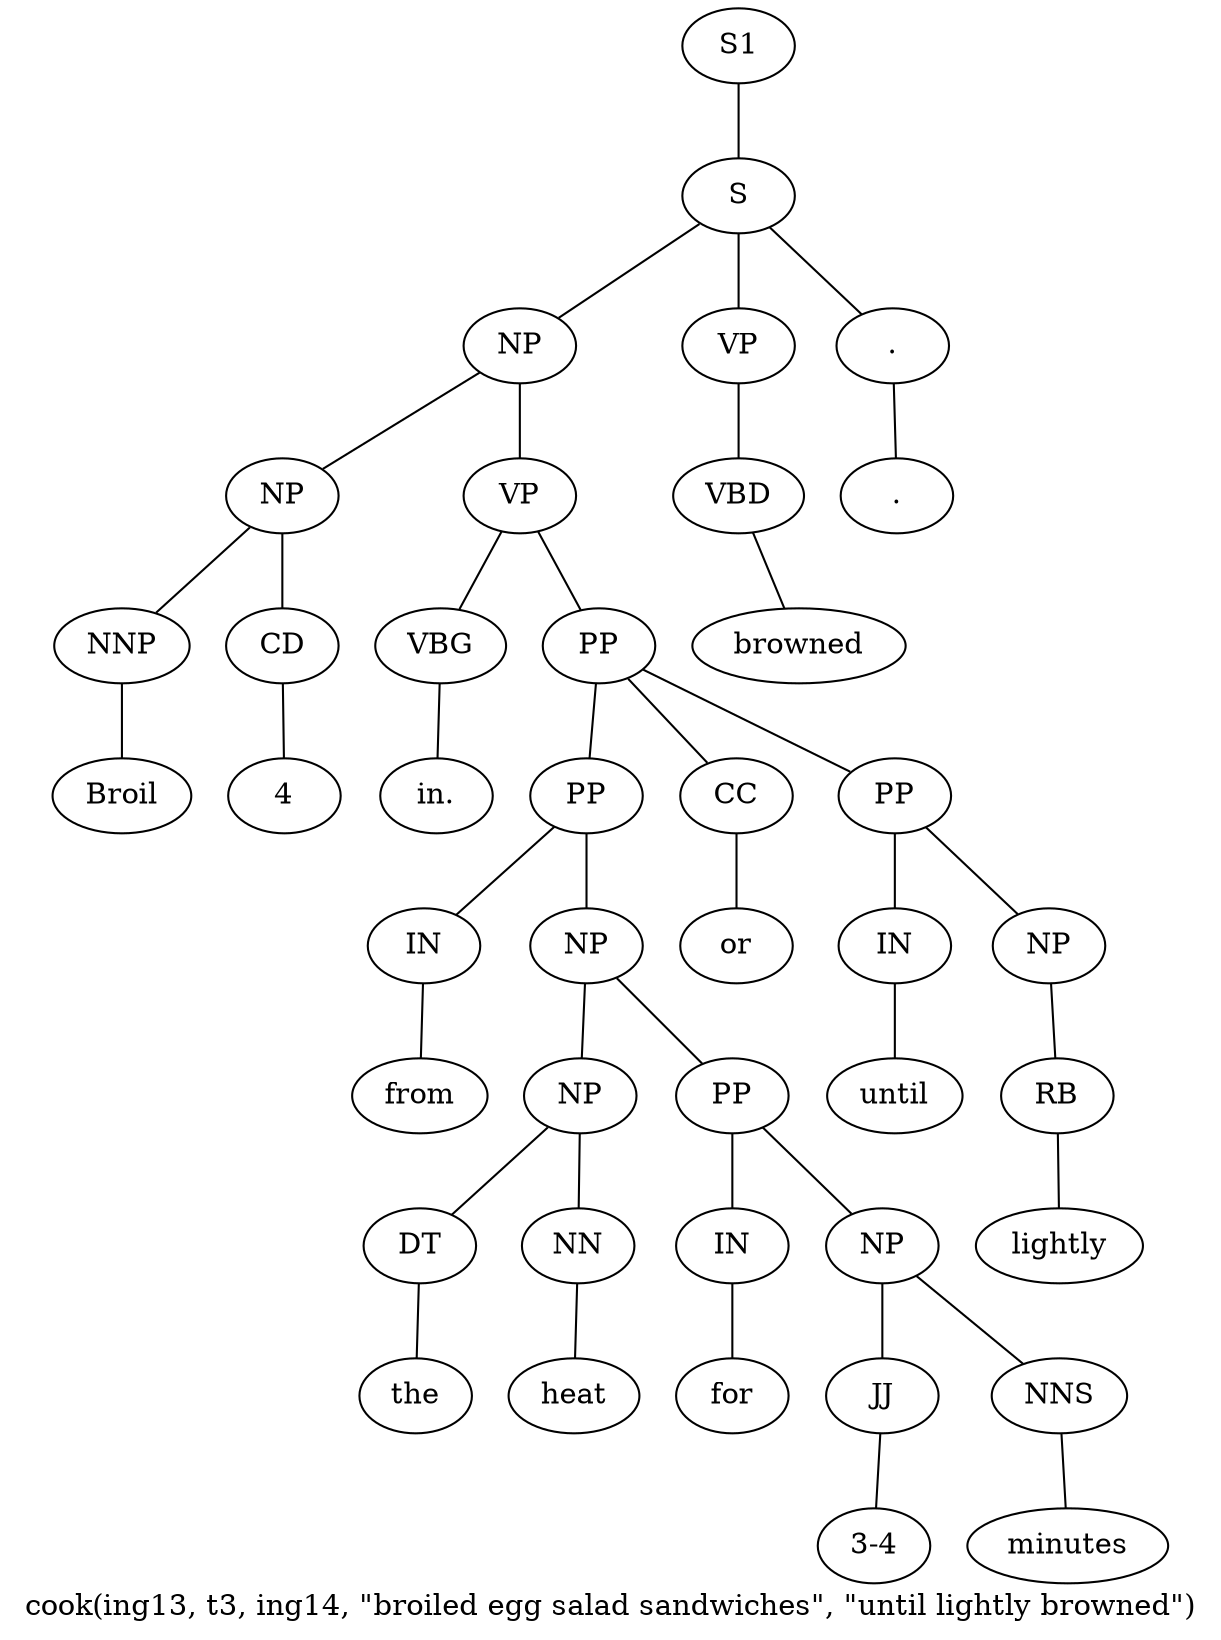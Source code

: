 graph SyntaxGraph {
	label = "cook(ing13, t3, ing14, \"broiled egg salad sandwiches\", \"until lightly browned\")";
	Node0 [label="S1"];
	Node1 [label="S"];
	Node2 [label="NP"];
	Node3 [label="NP"];
	Node4 [label="NNP"];
	Node5 [label="Broil"];
	Node6 [label="CD"];
	Node7 [label="4"];
	Node8 [label="VP"];
	Node9 [label="VBG"];
	Node10 [label="in."];
	Node11 [label="PP"];
	Node12 [label="PP"];
	Node13 [label="IN"];
	Node14 [label="from"];
	Node15 [label="NP"];
	Node16 [label="NP"];
	Node17 [label="DT"];
	Node18 [label="the"];
	Node19 [label="NN"];
	Node20 [label="heat"];
	Node21 [label="PP"];
	Node22 [label="IN"];
	Node23 [label="for"];
	Node24 [label="NP"];
	Node25 [label="JJ"];
	Node26 [label="3-4"];
	Node27 [label="NNS"];
	Node28 [label="minutes"];
	Node29 [label="CC"];
	Node30 [label="or"];
	Node31 [label="PP"];
	Node32 [label="IN"];
	Node33 [label="until"];
	Node34 [label="NP"];
	Node35 [label="RB"];
	Node36 [label="lightly"];
	Node37 [label="VP"];
	Node38 [label="VBD"];
	Node39 [label="browned"];
	Node40 [label="."];
	Node41 [label="."];

	Node0 -- Node1;
	Node1 -- Node2;
	Node1 -- Node37;
	Node1 -- Node40;
	Node2 -- Node3;
	Node2 -- Node8;
	Node3 -- Node4;
	Node3 -- Node6;
	Node4 -- Node5;
	Node6 -- Node7;
	Node8 -- Node9;
	Node8 -- Node11;
	Node9 -- Node10;
	Node11 -- Node12;
	Node11 -- Node29;
	Node11 -- Node31;
	Node12 -- Node13;
	Node12 -- Node15;
	Node13 -- Node14;
	Node15 -- Node16;
	Node15 -- Node21;
	Node16 -- Node17;
	Node16 -- Node19;
	Node17 -- Node18;
	Node19 -- Node20;
	Node21 -- Node22;
	Node21 -- Node24;
	Node22 -- Node23;
	Node24 -- Node25;
	Node24 -- Node27;
	Node25 -- Node26;
	Node27 -- Node28;
	Node29 -- Node30;
	Node31 -- Node32;
	Node31 -- Node34;
	Node32 -- Node33;
	Node34 -- Node35;
	Node35 -- Node36;
	Node37 -- Node38;
	Node38 -- Node39;
	Node40 -- Node41;
}